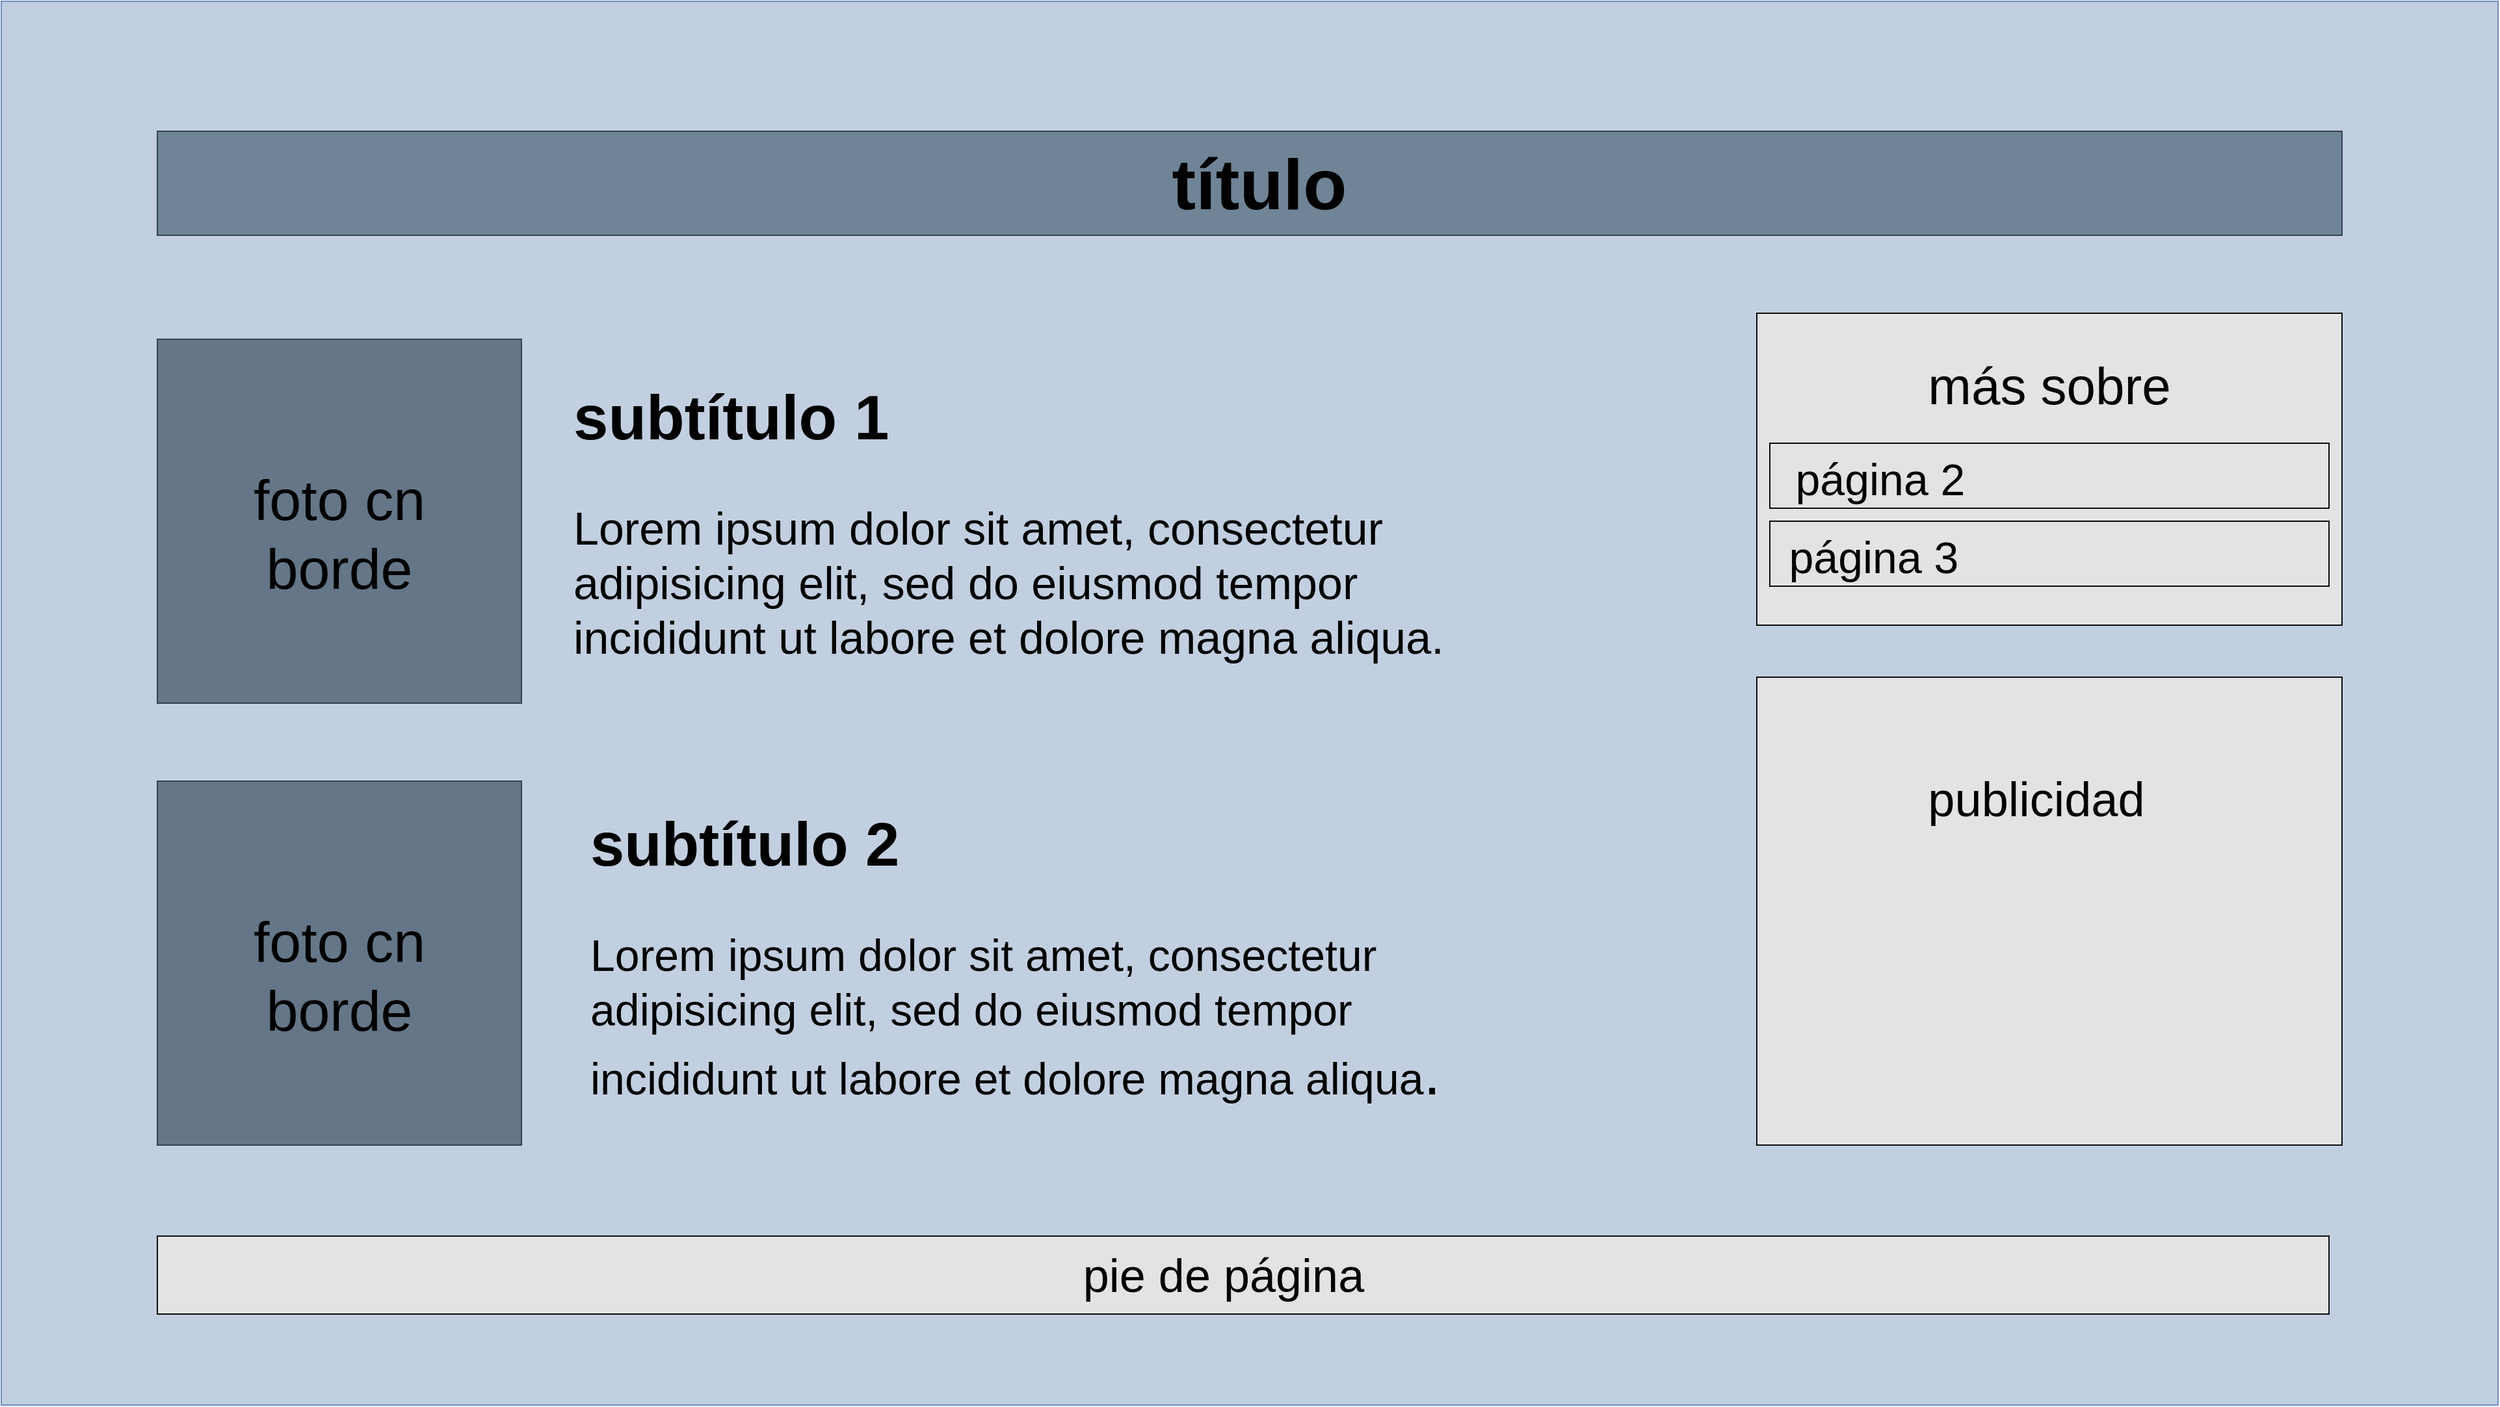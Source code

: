<mxfile version="20.5.1" type="github">
  <diagram id="VAi6dXvgsATBHjodhpl_" name="Página-1">
    <mxGraphModel dx="2550" dy="1230" grid="1" gridSize="10" guides="1" tooltips="1" connect="1" arrows="1" fold="1" page="1" pageScale="1" pageWidth="1600" pageHeight="900" math="0" shadow="0">
      <root>
        <mxCell id="0" />
        <mxCell id="1" parent="0" />
        <mxCell id="OegOrAG5nfqqoxymJr2v-2" value="" style="rounded=0;whiteSpace=wrap;html=1;fillColor=#C2CFE0;strokeColor=#6c8ebf;" parent="1" vertex="1">
          <mxGeometry width="1920" height="1080" as="geometry" />
        </mxCell>
        <mxCell id="OegOrAG5nfqqoxymJr2v-13" value="" style="rounded=0;whiteSpace=wrap;html=1;fontSize=35;fillColor=#6F8496;strokeColor=#314354;fontColor=#ffffff;" parent="1" vertex="1">
          <mxGeometry x="120" y="100" width="1680" height="80" as="geometry" />
        </mxCell>
        <mxCell id="OegOrAG5nfqqoxymJr2v-15" value="&lt;b&gt;título&lt;/b&gt;" style="text;html=1;strokeColor=none;fillColor=none;align=center;verticalAlign=middle;whiteSpace=wrap;rounded=0;fontSize=55;" parent="1" vertex="1">
          <mxGeometry x="510" y="100" width="915" height="80" as="geometry" />
        </mxCell>
        <mxCell id="OegOrAG5nfqqoxymJr2v-17" value="" style="whiteSpace=wrap;html=1;aspect=fixed;fontSize=35;fillColor=#647687;strokeColor=#314354;fontColor=#ffffff;" parent="1" vertex="1">
          <mxGeometry x="120" y="260" width="280" height="280" as="geometry" />
        </mxCell>
        <mxCell id="OegOrAG5nfqqoxymJr2v-18" value="" style="whiteSpace=wrap;html=1;aspect=fixed;strokeColor=#314354;fontSize=35;fillColor=#647687;fontColor=#ffffff;" parent="1" vertex="1">
          <mxGeometry x="120" y="600" width="280" height="280" as="geometry" />
        </mxCell>
        <mxCell id="OegOrAG5nfqqoxymJr2v-20" value="foto cn borde" style="text;html=1;strokeColor=none;fillColor=none;align=center;verticalAlign=middle;whiteSpace=wrap;rounded=0;fontSize=44;" parent="1" vertex="1">
          <mxGeometry x="160" y="260" width="200" height="300" as="geometry" />
        </mxCell>
        <mxCell id="OegOrAG5nfqqoxymJr2v-22" value="&lt;h1 style=&quot;font-size: 48px;&quot;&gt;subtítulo 1&lt;/h1&gt;&lt;p&gt;Lorem ipsum dolor sit amet, consectetur adipisicing elit, sed do eiusmod tempor incididunt ut labore et dolore magna aliqua.&lt;/p&gt;" style="text;html=1;strokeColor=none;fillColor=none;spacing=5;spacingTop=-20;whiteSpace=wrap;overflow=hidden;rounded=0;fontSize=35;" parent="1" vertex="1">
          <mxGeometry x="435" y="270" width="730" height="300" as="geometry" />
        </mxCell>
        <mxCell id="OegOrAG5nfqqoxymJr2v-23" value="&lt;h1 style=&quot;font-size: 47px;&quot;&gt;&lt;font style=&quot;font-size: 47px;&quot;&gt;subtítulo 2&lt;/font&gt;&lt;/h1&gt;&lt;p style=&quot;&quot;&gt;&lt;font style=&quot;font-size: 34px;&quot;&gt;Lorem ipsum dolor sit amet, consectetur adipisicing elit, sed do eiusmod tempor incididunt ut labore et dolore magna aliqua&lt;/font&gt;&lt;span style=&quot;font-size: 47px;&quot;&gt;.&lt;/span&gt;&lt;/p&gt;" style="text;html=1;strokeColor=none;fillColor=none;spacing=5;spacingTop=-20;whiteSpace=wrap;overflow=hidden;rounded=0;fontSize=35;" parent="1" vertex="1">
          <mxGeometry x="448" y="600" width="705" height="280" as="geometry" />
        </mxCell>
        <mxCell id="OegOrAG5nfqqoxymJr2v-25" value="Capa sin título" parent="0" />
        <mxCell id="OegOrAG5nfqqoxymJr2v-45" value="" style="rounded=0;whiteSpace=wrap;html=1;strokeColor=#0D0D0D;fontSize=61;fillColor=#E3E3E3;" parent="OegOrAG5nfqqoxymJr2v-25" vertex="1">
          <mxGeometry x="1350" y="240" width="450" height="240" as="geometry" />
        </mxCell>
        <mxCell id="OegOrAG5nfqqoxymJr2v-46" value="" style="rounded=0;whiteSpace=wrap;html=1;strokeColor=#0D0D0D;fontSize=61;fillColor=#E3E3E3;" parent="OegOrAG5nfqqoxymJr2v-25" vertex="1">
          <mxGeometry x="1360" y="400" width="430" height="50" as="geometry" />
        </mxCell>
        <mxCell id="OegOrAG5nfqqoxymJr2v-47" value="" style="rounded=0;whiteSpace=wrap;html=1;strokeColor=#0D0D0D;fontSize=61;fillColor=#E3E3E3;" parent="OegOrAG5nfqqoxymJr2v-25" vertex="1">
          <mxGeometry x="1360" y="340" width="430" height="50" as="geometry" />
        </mxCell>
        <mxCell id="OegOrAG5nfqqoxymJr2v-49" value="más sobre" style="text;html=1;strokeColor=none;fillColor=none;align=center;verticalAlign=middle;whiteSpace=wrap;rounded=0;fontSize=40;" parent="OegOrAG5nfqqoxymJr2v-25" vertex="1">
          <mxGeometry x="1365" y="270" width="420" height="50" as="geometry" />
        </mxCell>
        <mxCell id="OegOrAG5nfqqoxymJr2v-50" value="&lt;font style=&quot;font-size: 34px;&quot;&gt;página 3&lt;/font&gt;" style="text;html=1;strokeColor=none;fillColor=none;align=center;verticalAlign=middle;whiteSpace=wrap;rounded=0;fontSize=55;" parent="OegOrAG5nfqqoxymJr2v-25" vertex="1">
          <mxGeometry x="1365" y="400" width="150" height="40" as="geometry" />
        </mxCell>
        <mxCell id="OegOrAG5nfqqoxymJr2v-51" value="&lt;font style=&quot;font-size: 34px;&quot;&gt;página 2&lt;/font&gt;" style="text;html=1;strokeColor=none;fillColor=none;align=center;verticalAlign=middle;whiteSpace=wrap;rounded=0;fontSize=55;" parent="OegOrAG5nfqqoxymJr2v-25" vertex="1">
          <mxGeometry x="1365" y="340" width="160" height="40" as="geometry" />
        </mxCell>
        <mxCell id="OegOrAG5nfqqoxymJr2v-53" value="foto cn borde" style="text;html=1;strokeColor=none;fillColor=none;align=center;verticalAlign=middle;whiteSpace=wrap;rounded=0;fontSize=44;" parent="OegOrAG5nfqqoxymJr2v-25" vertex="1">
          <mxGeometry x="160" y="600" width="200" height="300" as="geometry" />
        </mxCell>
        <mxCell id="OegOrAG5nfqqoxymJr2v-55" value="" style="rounded=0;whiteSpace=wrap;html=1;strokeColor=#0D0D0D;fontSize=44;fillColor=#E3E3E3;" parent="OegOrAG5nfqqoxymJr2v-25" vertex="1">
          <mxGeometry x="1350" y="520" width="450" height="360" as="geometry" />
        </mxCell>
        <mxCell id="OegOrAG5nfqqoxymJr2v-57" value="publicidad" style="text;html=1;strokeColor=none;fillColor=none;align=center;verticalAlign=middle;whiteSpace=wrap;rounded=0;fontSize=37;" parent="OegOrAG5nfqqoxymJr2v-25" vertex="1">
          <mxGeometry x="1420" y="525" width="290" height="180" as="geometry" />
        </mxCell>
        <mxCell id="OegOrAG5nfqqoxymJr2v-58" value="" style="rounded=0;whiteSpace=wrap;html=1;strokeColor=#0D0D0D;fontSize=44;fillColor=#E3E3E3;" parent="OegOrAG5nfqqoxymJr2v-25" vertex="1">
          <mxGeometry x="120" y="950" width="1670" height="60" as="geometry" />
        </mxCell>
        <mxCell id="OegOrAG5nfqqoxymJr2v-60" value="pie de página" style="text;html=1;strokeColor=none;fillColor=none;align=center;verticalAlign=middle;whiteSpace=wrap;rounded=0;fontSize=36;" parent="OegOrAG5nfqqoxymJr2v-25" vertex="1">
          <mxGeometry x="640" y="965" width="600" height="30" as="geometry" />
        </mxCell>
      </root>
    </mxGraphModel>
  </diagram>
</mxfile>
